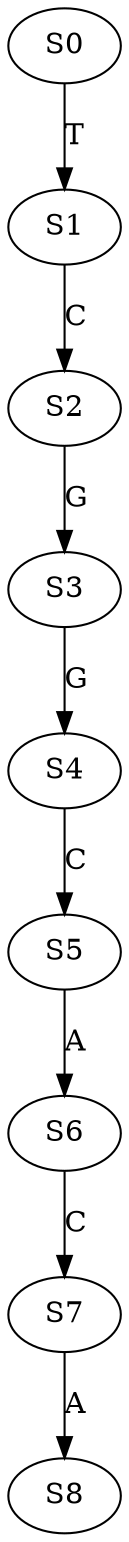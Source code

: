 strict digraph  {
	S0 -> S1 [ label = T ];
	S1 -> S2 [ label = C ];
	S2 -> S3 [ label = G ];
	S3 -> S4 [ label = G ];
	S4 -> S5 [ label = C ];
	S5 -> S6 [ label = A ];
	S6 -> S7 [ label = C ];
	S7 -> S8 [ label = A ];
}
